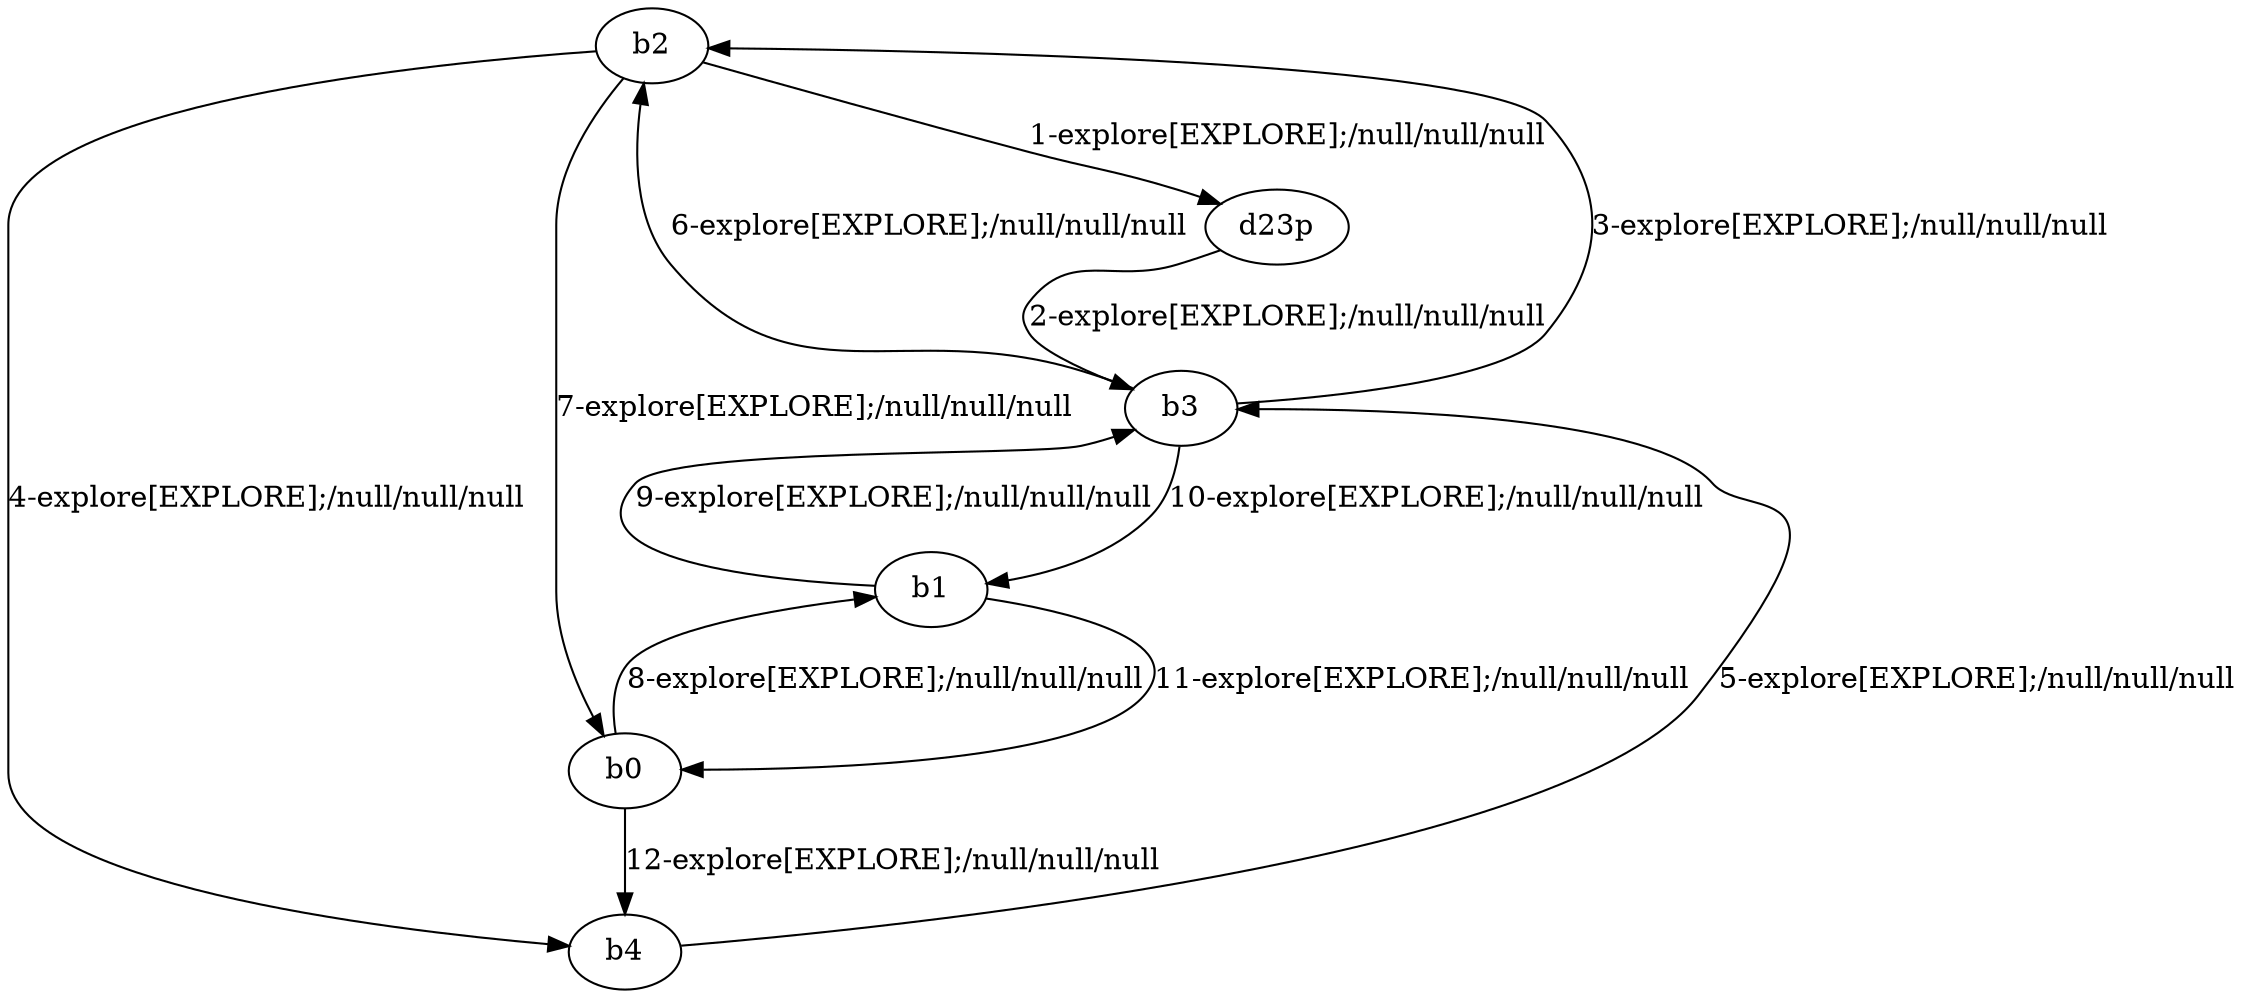 # Total number of goals covered by this test: 2
# b1 --> b3
# b3 --> b1

digraph g {
"b2" -> "d23p" [label = "1-explore[EXPLORE];/null/null/null"];
"d23p" -> "b3" [label = "2-explore[EXPLORE];/null/null/null"];
"b3" -> "b2" [label = "3-explore[EXPLORE];/null/null/null"];
"b2" -> "b4" [label = "4-explore[EXPLORE];/null/null/null"];
"b4" -> "b3" [label = "5-explore[EXPLORE];/null/null/null"];
"b3" -> "b2" [label = "6-explore[EXPLORE];/null/null/null"];
"b2" -> "b0" [label = "7-explore[EXPLORE];/null/null/null"];
"b0" -> "b1" [label = "8-explore[EXPLORE];/null/null/null"];
"b1" -> "b3" [label = "9-explore[EXPLORE];/null/null/null"];
"b3" -> "b1" [label = "10-explore[EXPLORE];/null/null/null"];
"b1" -> "b0" [label = "11-explore[EXPLORE];/null/null/null"];
"b0" -> "b4" [label = "12-explore[EXPLORE];/null/null/null"];
}